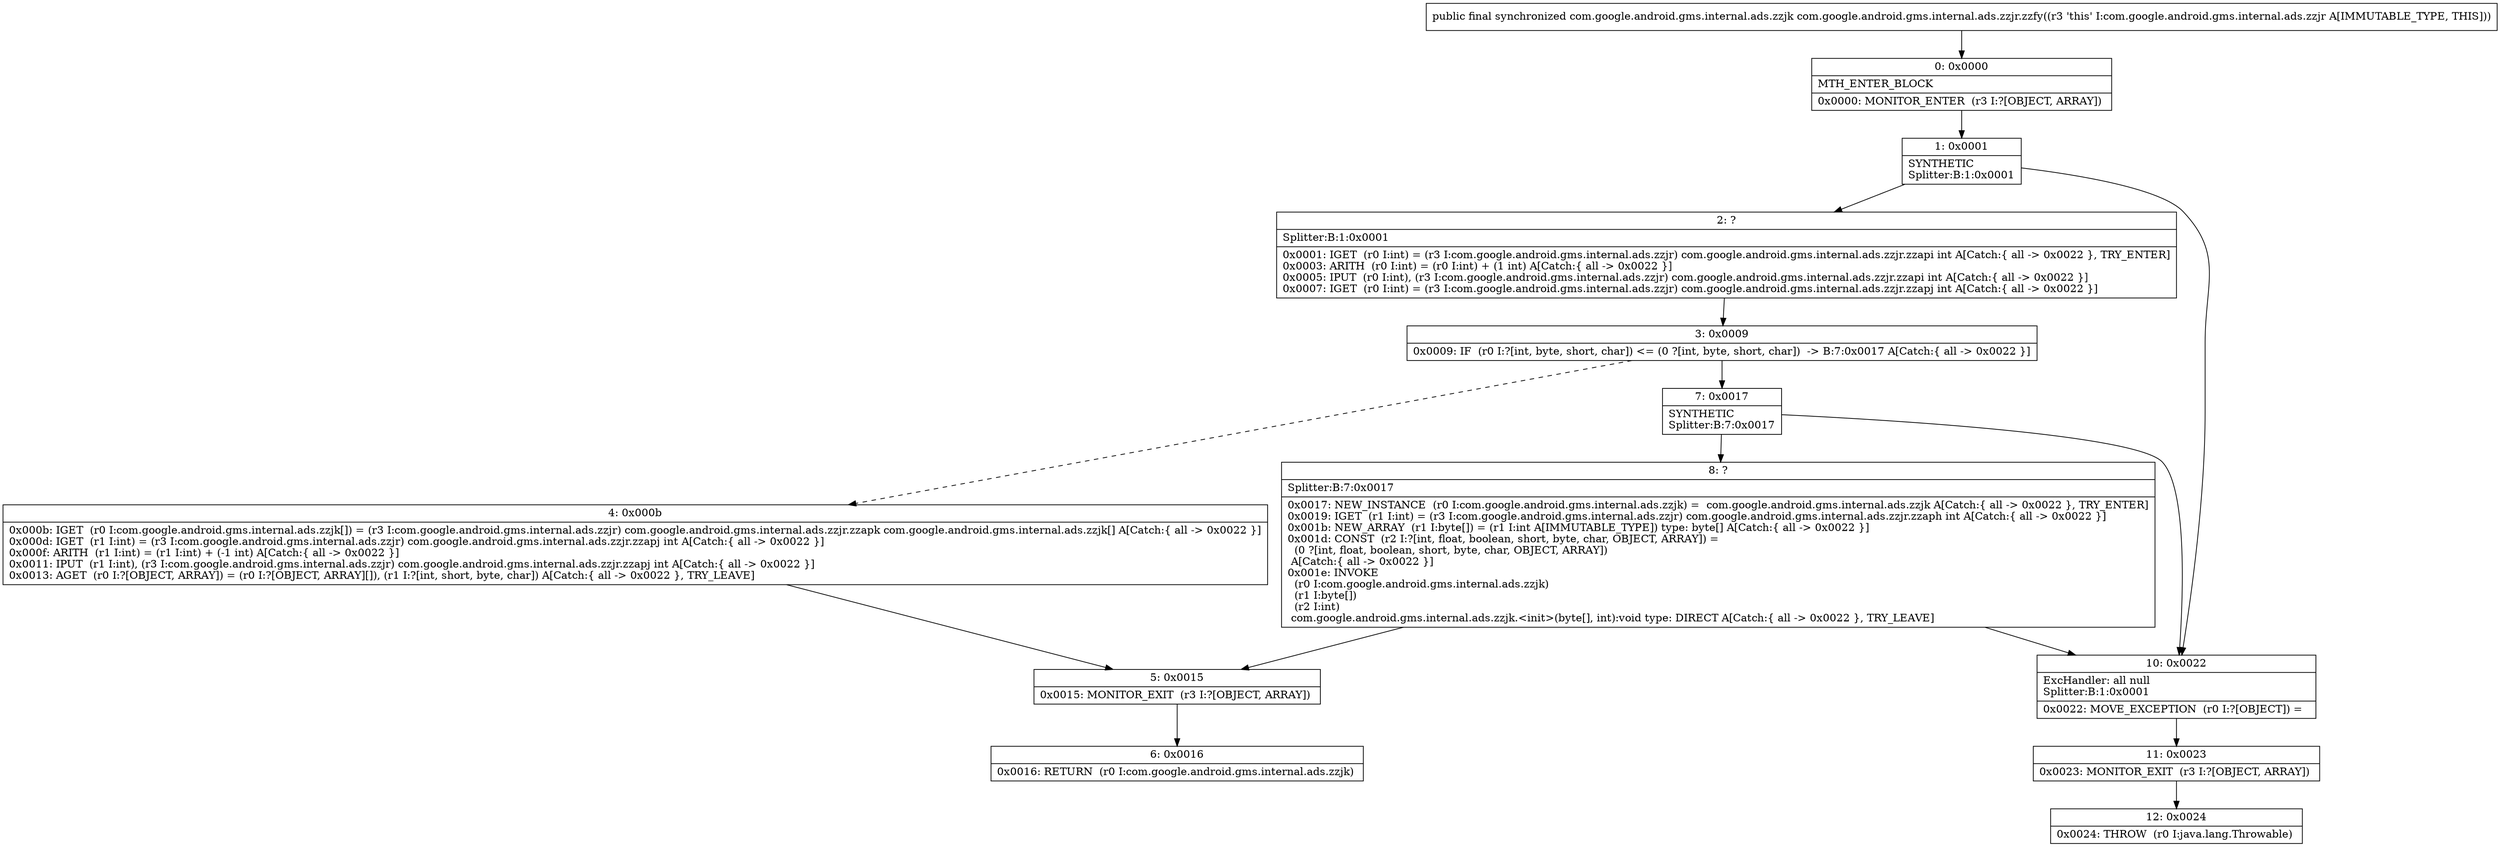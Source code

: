 digraph "CFG forcom.google.android.gms.internal.ads.zzjr.zzfy()Lcom\/google\/android\/gms\/internal\/ads\/zzjk;" {
Node_0 [shape=record,label="{0\:\ 0x0000|MTH_ENTER_BLOCK\l|0x0000: MONITOR_ENTER  (r3 I:?[OBJECT, ARRAY]) \l}"];
Node_1 [shape=record,label="{1\:\ 0x0001|SYNTHETIC\lSplitter:B:1:0x0001\l}"];
Node_2 [shape=record,label="{2\:\ ?|Splitter:B:1:0x0001\l|0x0001: IGET  (r0 I:int) = (r3 I:com.google.android.gms.internal.ads.zzjr) com.google.android.gms.internal.ads.zzjr.zzapi int A[Catch:\{ all \-\> 0x0022 \}, TRY_ENTER]\l0x0003: ARITH  (r0 I:int) = (r0 I:int) + (1 int) A[Catch:\{ all \-\> 0x0022 \}]\l0x0005: IPUT  (r0 I:int), (r3 I:com.google.android.gms.internal.ads.zzjr) com.google.android.gms.internal.ads.zzjr.zzapi int A[Catch:\{ all \-\> 0x0022 \}]\l0x0007: IGET  (r0 I:int) = (r3 I:com.google.android.gms.internal.ads.zzjr) com.google.android.gms.internal.ads.zzjr.zzapj int A[Catch:\{ all \-\> 0x0022 \}]\l}"];
Node_3 [shape=record,label="{3\:\ 0x0009|0x0009: IF  (r0 I:?[int, byte, short, char]) \<= (0 ?[int, byte, short, char])  \-\> B:7:0x0017 A[Catch:\{ all \-\> 0x0022 \}]\l}"];
Node_4 [shape=record,label="{4\:\ 0x000b|0x000b: IGET  (r0 I:com.google.android.gms.internal.ads.zzjk[]) = (r3 I:com.google.android.gms.internal.ads.zzjr) com.google.android.gms.internal.ads.zzjr.zzapk com.google.android.gms.internal.ads.zzjk[] A[Catch:\{ all \-\> 0x0022 \}]\l0x000d: IGET  (r1 I:int) = (r3 I:com.google.android.gms.internal.ads.zzjr) com.google.android.gms.internal.ads.zzjr.zzapj int A[Catch:\{ all \-\> 0x0022 \}]\l0x000f: ARITH  (r1 I:int) = (r1 I:int) + (\-1 int) A[Catch:\{ all \-\> 0x0022 \}]\l0x0011: IPUT  (r1 I:int), (r3 I:com.google.android.gms.internal.ads.zzjr) com.google.android.gms.internal.ads.zzjr.zzapj int A[Catch:\{ all \-\> 0x0022 \}]\l0x0013: AGET  (r0 I:?[OBJECT, ARRAY]) = (r0 I:?[OBJECT, ARRAY][]), (r1 I:?[int, short, byte, char]) A[Catch:\{ all \-\> 0x0022 \}, TRY_LEAVE]\l}"];
Node_5 [shape=record,label="{5\:\ 0x0015|0x0015: MONITOR_EXIT  (r3 I:?[OBJECT, ARRAY]) \l}"];
Node_6 [shape=record,label="{6\:\ 0x0016|0x0016: RETURN  (r0 I:com.google.android.gms.internal.ads.zzjk) \l}"];
Node_7 [shape=record,label="{7\:\ 0x0017|SYNTHETIC\lSplitter:B:7:0x0017\l}"];
Node_8 [shape=record,label="{8\:\ ?|Splitter:B:7:0x0017\l|0x0017: NEW_INSTANCE  (r0 I:com.google.android.gms.internal.ads.zzjk) =  com.google.android.gms.internal.ads.zzjk A[Catch:\{ all \-\> 0x0022 \}, TRY_ENTER]\l0x0019: IGET  (r1 I:int) = (r3 I:com.google.android.gms.internal.ads.zzjr) com.google.android.gms.internal.ads.zzjr.zzaph int A[Catch:\{ all \-\> 0x0022 \}]\l0x001b: NEW_ARRAY  (r1 I:byte[]) = (r1 I:int A[IMMUTABLE_TYPE]) type: byte[] A[Catch:\{ all \-\> 0x0022 \}]\l0x001d: CONST  (r2 I:?[int, float, boolean, short, byte, char, OBJECT, ARRAY]) = \l  (0 ?[int, float, boolean, short, byte, char, OBJECT, ARRAY])\l A[Catch:\{ all \-\> 0x0022 \}]\l0x001e: INVOKE  \l  (r0 I:com.google.android.gms.internal.ads.zzjk)\l  (r1 I:byte[])\l  (r2 I:int)\l com.google.android.gms.internal.ads.zzjk.\<init\>(byte[], int):void type: DIRECT A[Catch:\{ all \-\> 0x0022 \}, TRY_LEAVE]\l}"];
Node_10 [shape=record,label="{10\:\ 0x0022|ExcHandler: all null\lSplitter:B:1:0x0001\l|0x0022: MOVE_EXCEPTION  (r0 I:?[OBJECT]) =  \l}"];
Node_11 [shape=record,label="{11\:\ 0x0023|0x0023: MONITOR_EXIT  (r3 I:?[OBJECT, ARRAY]) \l}"];
Node_12 [shape=record,label="{12\:\ 0x0024|0x0024: THROW  (r0 I:java.lang.Throwable) \l}"];
MethodNode[shape=record,label="{public final synchronized com.google.android.gms.internal.ads.zzjk com.google.android.gms.internal.ads.zzjr.zzfy((r3 'this' I:com.google.android.gms.internal.ads.zzjr A[IMMUTABLE_TYPE, THIS])) }"];
MethodNode -> Node_0;
Node_0 -> Node_1;
Node_1 -> Node_2;
Node_1 -> Node_10;
Node_2 -> Node_3;
Node_3 -> Node_4[style=dashed];
Node_3 -> Node_7;
Node_4 -> Node_5;
Node_5 -> Node_6;
Node_7 -> Node_8;
Node_7 -> Node_10;
Node_8 -> Node_10;
Node_8 -> Node_5;
Node_10 -> Node_11;
Node_11 -> Node_12;
}

